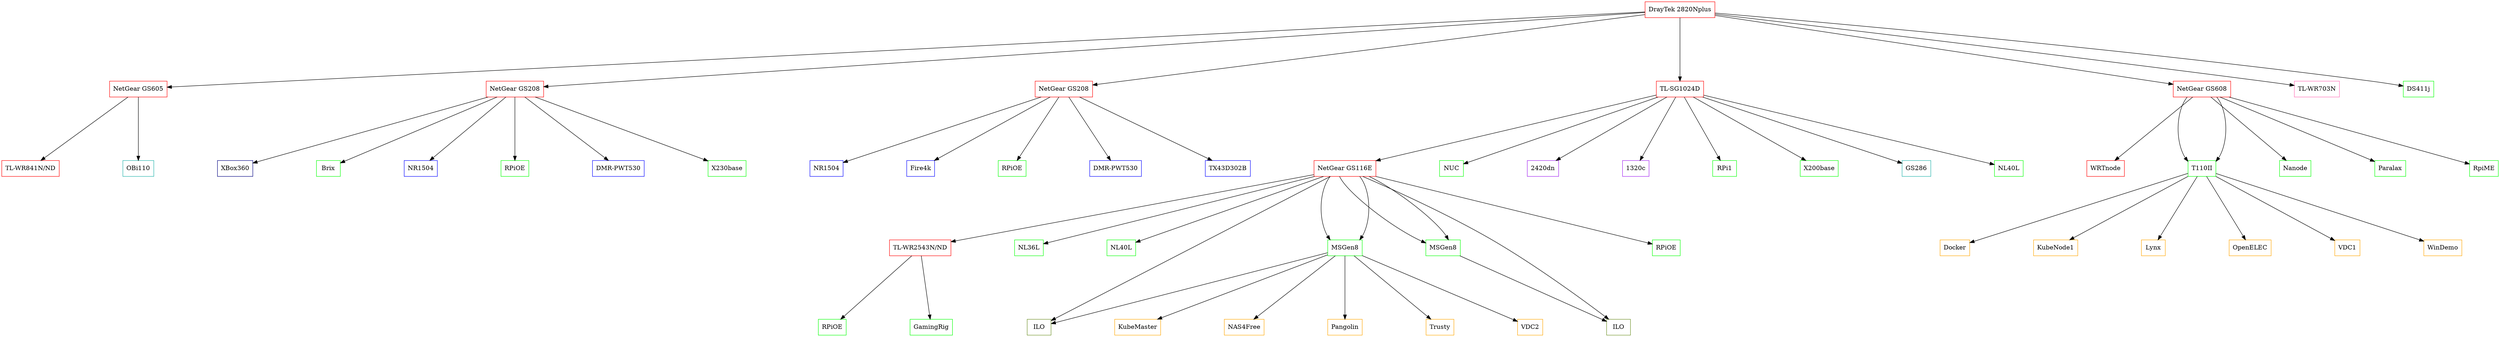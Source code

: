 digraph G {
  ranksep=2.0
  nodesep=2.0
  overlap="false"
  
  node [color="black", shape="rectangle"]
  
  "Router" [label="DrayTek 2820Nplus",color="red"]
  "SwCloak" [label="NetGear GS605", color="red"]
  "SwGames" [label="NetGear GS208", color="red"]
  "SwLounge" [label="NetGear GS208", color="red"]
  "SwOffice" [label="TL-SG1024D", color="red"]
  "SwLoft" [label="NetGear GS116E", color="red"]
  "SwGarage" [label="NetGear GS608", color="red"]
  "ApBed1" [label="TL-WR841N/ND", color="red"]
  "ApBed2" [label="TL-WR2543N/ND", color="red"]
  "ApGarage" [label="WRTnode", color="red"]
  "AcCloak" [label="TL-WR703N", color="hotpink"]
  
  "NAS" [label="DS411j", color="green"]
  "OBi" [label="OBi110", color="lightseagreen"]
  
  "XBox" [label="XBox360", color="navy"]
  "Brix" [label="Brix", color="green"]
  "RxGames" [label="NR1504", color="blue"]
  "OEGames" [label="RPiOE", color="green"]
  "DVRGames" [label="DMR-PWT530", color="blue"]
  "X230b" [label="X230base", color="green"]
  
  "RxLounge" [label="NR1504", color="blue"]
  "Fire" [label="Fire4k", color="blue"]
  "OELounge" [label="RPiOE", color="green"]
  "DVRLounge" [label="DMR-PWT530", color="blue"]
  "TVLounge" [label="TX43D302B", color="blue"]
  
  "T110" [label="T110II", color="green"]
  "Nanode" [label="Nanode", color="green"]
  "Paralax" [label="Paralax", color="green"]
  "MEGarage" [label="RpiME", color="green"]
  
  "Docker" [label="Docker", color="orange"]
  "KubeNode1" [label="KubeNode1", color="orange"]
  "Lynx" [label="Lynx", color="orange"]
  "OpenELEC" [label="OpenELEC", color="orange"]
  "VDC1" [label="VDC1", color="orange"]
  "WinDemo" [label="WinDemo", color="orange"]
  
  
  "NUC" [label="NUC", color="green"]
  "PrBW" [label="2420dn", color="purple"]
  "PrC" [label="1320c", color="purple"]
  "RPi" [label="RPi1", color="green"]
  "X200b" [label="X200base", color="green"]
  "ATA" [label="GS286", color="lightseagreen"]
  "Sidecar" [label="NL40L", color="green"]
  
  "Gen7-1" [label="NL36L", color="green"]
  "Gen7-2" [label="NL40L", color="green"]
  "Gen8-1" [label="MSGen8", color="green"]
  "Gen8-1-ILO" [label="ILO", color="olivedrab"]
  "Gen8-2" [label="MSGen8", color="green"]
  "Gen8-2-ILO" [label="ILO", color="olivedrab"]
  
  "KubeMaster" [label="KubeMaster", color="orange"]
  "NAS4Free" [label="NAS4Free", color="orange"]
  "Pangolin" [label="Pangolin", color="orange"]
  "Trusty" [label="Trusty", color="orange"]
  "VDC2" [label="VDC2", color="orange"]  
  
  "OEBed3" [label="RPiOE", color="green"]
  
  "OEBed2" [label="RPiOE", color="green"]
  "GamingRig" [label="GamingRig", color="green"]
  
  "Router" -> "SwCloak"
  "Router" -> "SwGames"
  "Router" -> "SwLounge"
  "Router" -> "SwOffice"
  "Router" -> "SwGarage"
  "Router" -> "AcCloak"
  "SwCloak" -> "ApBed1"
  "SwOffice" -> "SwLoft"
  "SwLoft" -> "ApBed2"
  "SwGarage" -> "ApGarage"
  
  "Router" -> "NAS"
  "SwCloak" -> "OBi"
  
  "SwGames" -> "XBox"
  "SwGames" -> "Brix"
  "SwGames" -> "RxGames"
  "SwGames" -> "OEGames"
  "SwGames" -> "DVRGames"
  "SwGames" -> "X230b"
  
  "SwLounge" -> "RxLounge"
  "SwLounge" -> "Fire"
  "SwLounge" -> "OELounge"
  "SwLounge" -> "DVRLounge"
  "SwLounge" -> "TVLounge"
  
  "SwGarage" -> "T110"
  "SwGarage" -> "T110"
  "SwGarage" -> "Nanode"
  "SwGarage" -> "Paralax"
  "SwGarage" -> "MEGarage"
  
  "T110" -> "Docker"
  "T110" -> "KubeNode1"
  "T110" -> "Lynx"
  "T110" -> "OpenELEC"
  "T110" -> "VDC1"
  "T110" -> "WinDemo"
  
  "SwOffice" -> "NUC"
  "SwOffice" -> "PrBW"
  "SwOffice" -> "PrC"
  "SwOffice" -> "RPi"
  "SwOffice" -> "X200b"
  "SwOffice" -> "ATA"
  "SwOffice" -> "Sidecar"
  
  "SwLoft" -> "Gen7-1"
  "SwLoft" -> "Gen7-2"
  "SwLoft" -> "Gen8-1"
  "SwLoft" -> "Gen8-2"
  "SwLoft" -> "Gen8-1"
  "SwLoft" -> "Gen8-2"
  "Gen8-1" -> "Gen8-1-ILO"
  "SwLoft" -> "Gen8-1-ILO"
  "Gen8-2" -> "Gen8-2-ILO"
  "SwLoft" -> "Gen8-2-ILO"
  "SwLoft" -> "OEBed3"
  
  "Gen8-1" -> "KubeMaster"
  "Gen8-1" -> "NAS4Free"
  "Gen8-1" -> "Pangolin"
  "Gen8-1" -> "Trusty"
  "Gen8-1" -> "VDC2"
  
  "ApBed2" -> "OEBed2"
  "ApBed2" -> "GamingRig"
  
}
